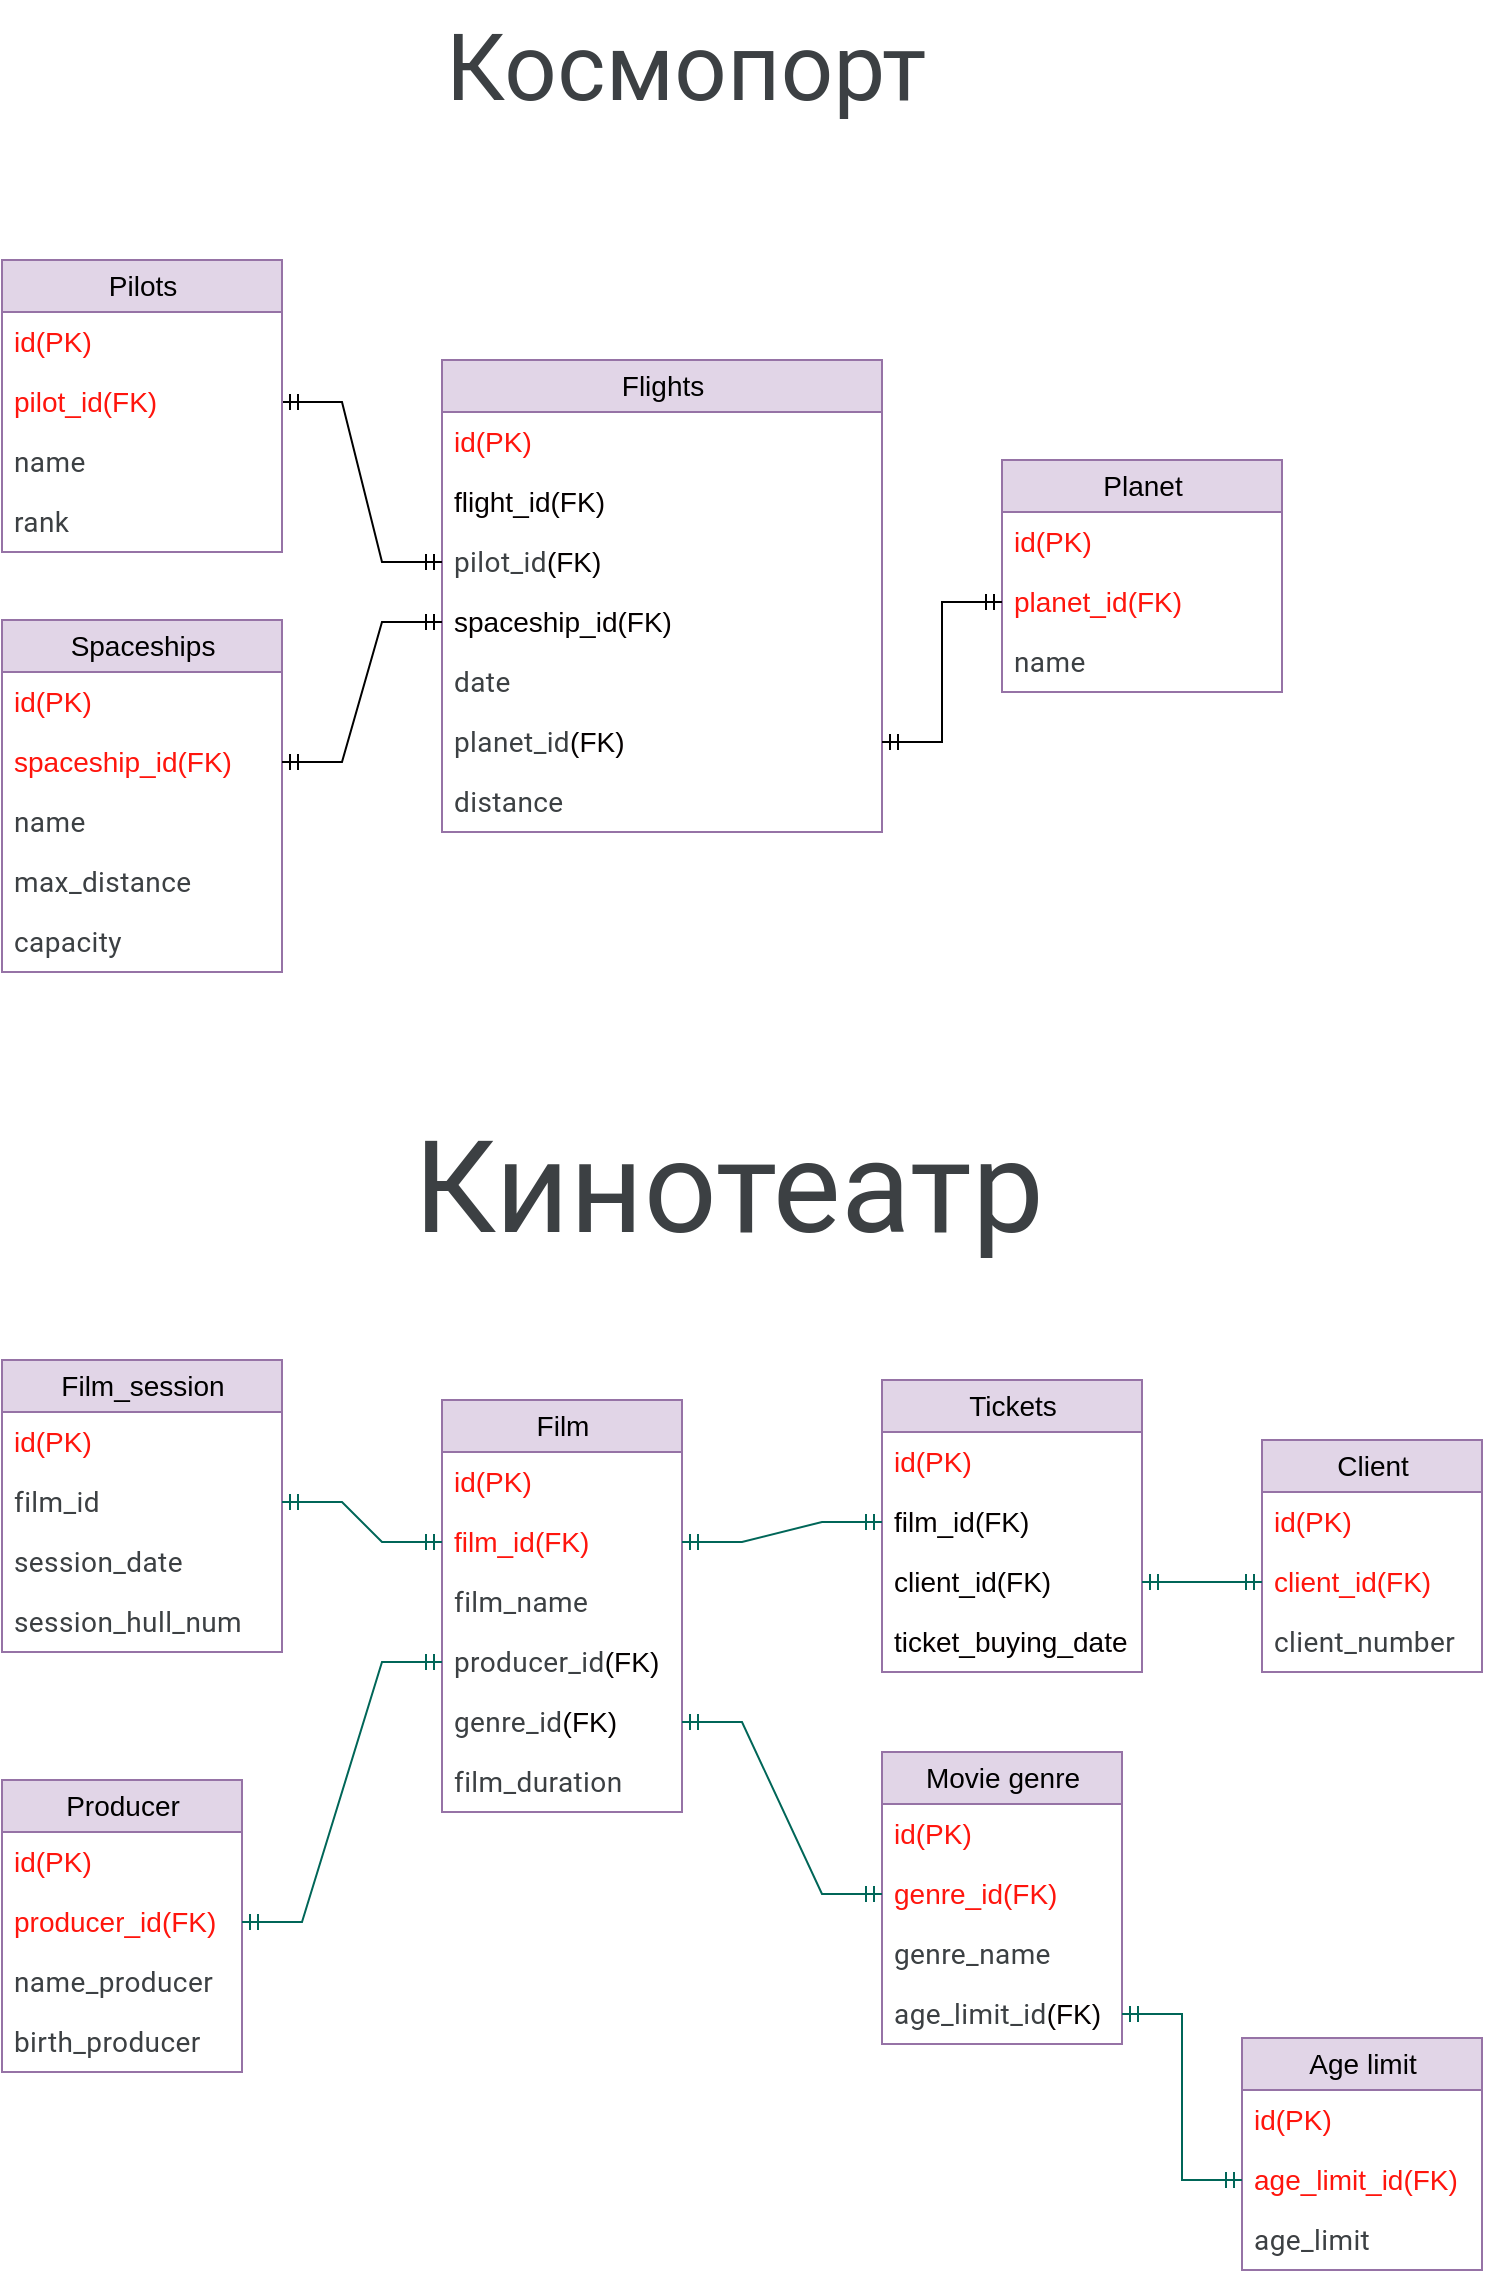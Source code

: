 <mxfile version="20.3.6" type="device"><diagram id="jYsIBGUyDa1I9BRDu6Vo" name="Страница 1"><mxGraphModel dx="1980" dy="1134" grid="1" gridSize="10" guides="1" tooltips="1" connect="1" arrows="1" fold="1" page="1" pageScale="1" pageWidth="827" pageHeight="1169" math="0" shadow="0"><root><mxCell id="0"/><mxCell id="1" parent="0"/><mxCell id="sZT1yZBeWzkrq-_kRl8g-41" value="Spaceships" style="swimlane;fontStyle=0;childLayout=stackLayout;horizontal=1;startSize=26;horizontalStack=0;resizeParent=1;resizeParentMax=0;resizeLast=0;collapsible=1;marginBottom=0;align=center;fontSize=14;labelBackgroundColor=none;html=1;fillColor=#e1d5e7;strokeColor=#9673a6;" parent="1" vertex="1"><mxGeometry x="60" y="320" width="140" height="176" as="geometry"/></mxCell><mxCell id="ImHGi7rLo9mYCUhmDF9h-1" value="&lt;font style=&quot;font-size: 14px;&quot; color=&quot;#ff150d&quot;&gt;id(PK)&lt;/font&gt;" style="text;strokeColor=none;fillColor=none;spacingLeft=4;spacingRight=4;overflow=hidden;rotatable=0;points=[[0,0.5],[1,0.5]];portConstraint=eastwest;fontSize=12;labelBackgroundColor=none;fontColor=#050000;html=1;" parent="sZT1yZBeWzkrq-_kRl8g-41" vertex="1"><mxGeometry y="26" width="140" height="30" as="geometry"/></mxCell><mxCell id="sZT1yZBeWzkrq-_kRl8g-42" value="&lt;font style=&quot;font-size: 14px;&quot; color=&quot;#ff150d&quot;&gt;spaceship_id(FK)&lt;/font&gt;" style="text;strokeColor=none;fillColor=none;spacingLeft=4;spacingRight=4;overflow=hidden;rotatable=0;points=[[0,0.5],[1,0.5]];portConstraint=eastwest;fontSize=12;labelBackgroundColor=none;fontColor=#050000;html=1;" parent="sZT1yZBeWzkrq-_kRl8g-41" vertex="1"><mxGeometry y="56" width="140" height="30" as="geometry"/></mxCell><mxCell id="sZT1yZBeWzkrq-_kRl8g-43" value="&lt;span style=&quot;color: rgb(60, 64, 67); font-family: Roboto, Arial, sans-serif; font-size: 14px; letter-spacing: 0.2px;&quot;&gt;name&lt;/span&gt;" style="text;strokeColor=none;fillColor=none;spacingLeft=4;spacingRight=4;overflow=hidden;rotatable=0;points=[[0,0.5],[1,0.5]];portConstraint=eastwest;fontSize=12;labelBackgroundColor=none;fontColor=#050000;html=1;" parent="sZT1yZBeWzkrq-_kRl8g-41" vertex="1"><mxGeometry y="86" width="140" height="30" as="geometry"/></mxCell><mxCell id="sZT1yZBeWzkrq-_kRl8g-44" value="&lt;span style=&quot;color: rgb(60, 64, 67); font-family: Roboto, Arial, sans-serif; font-size: 14px; letter-spacing: 0.2px;&quot;&gt;max_distance&lt;/span&gt;" style="text;strokeColor=none;fillColor=none;spacingLeft=4;spacingRight=4;overflow=hidden;rotatable=0;points=[[0,0.5],[1,0.5]];portConstraint=eastwest;fontSize=12;labelBackgroundColor=none;fontColor=#050000;html=1;" parent="sZT1yZBeWzkrq-_kRl8g-41" vertex="1"><mxGeometry y="116" width="140" height="30" as="geometry"/></mxCell><mxCell id="sZT1yZBeWzkrq-_kRl8g-51" value="&lt;span style=&quot;color: rgb(60, 64, 67); font-family: Roboto, Arial, sans-serif; font-size: 14px; letter-spacing: 0.2px;&quot;&gt;capacity&lt;/span&gt;" style="text;strokeColor=none;fillColor=none;spacingLeft=4;spacingRight=4;overflow=hidden;rotatable=0;points=[[0,0.5],[1,0.5]];portConstraint=eastwest;fontSize=12;labelBackgroundColor=none;fontColor=#050000;html=1;" parent="sZT1yZBeWzkrq-_kRl8g-41" vertex="1"><mxGeometry y="146" width="140" height="30" as="geometry"/></mxCell><mxCell id="sZT1yZBeWzkrq-_kRl8g-52" value="Flights" style="swimlane;fontStyle=0;childLayout=stackLayout;horizontal=1;startSize=26;horizontalStack=0;resizeParent=1;resizeParentMax=0;resizeLast=0;collapsible=1;marginBottom=0;align=center;fontSize=14;labelBackgroundColor=none;html=1;fillColor=#e1d5e7;strokeColor=#9673a6;" parent="1" vertex="1"><mxGeometry x="280" y="190" width="220" height="236" as="geometry"/></mxCell><mxCell id="ImHGi7rLo9mYCUhmDF9h-3" value="&lt;font style=&quot;font-size: 14px;&quot; color=&quot;#ff150d&quot;&gt;id(PK)&lt;/font&gt;" style="text;strokeColor=none;fillColor=none;spacingLeft=4;spacingRight=4;overflow=hidden;rotatable=0;points=[[0,0.5],[1,0.5]];portConstraint=eastwest;fontSize=12;labelBackgroundColor=none;fontColor=#050000;html=1;" parent="sZT1yZBeWzkrq-_kRl8g-52" vertex="1"><mxGeometry y="26" width="220" height="30" as="geometry"/></mxCell><mxCell id="sZT1yZBeWzkrq-_kRl8g-53" value="&lt;span style=&quot;font-size: 14px; background-color: rgb(255, 255, 255);&quot;&gt;flight_id&lt;/span&gt;&lt;span style=&quot;font-size: 14px; background-color: rgb(255, 255, 255);&quot;&gt;(FK)&lt;/span&gt;" style="text;strokeColor=none;fillColor=none;spacingLeft=4;spacingRight=4;overflow=hidden;rotatable=0;points=[[0,0.5],[1,0.5]];portConstraint=eastwest;fontSize=12;labelBackgroundColor=none;fontColor=#050000;html=1;" parent="sZT1yZBeWzkrq-_kRl8g-52" vertex="1"><mxGeometry y="56" width="220" height="30" as="geometry"/></mxCell><mxCell id="sZT1yZBeWzkrq-_kRl8g-54" value="&lt;font face=&quot;Roboto, Arial, sans-serif&quot; color=&quot;#3c4043&quot;&gt;&lt;span style=&quot;font-size: 14px; letter-spacing: 0.2px;&quot;&gt;pilot_id&lt;/span&gt;&lt;/font&gt;&lt;span style=&quot;font-size: 14px; background-color: rgb(255, 255, 255);&quot;&gt;(FK)&lt;/span&gt;" style="text;strokeColor=none;fillColor=none;spacingLeft=4;spacingRight=4;overflow=hidden;rotatable=0;points=[[0,0.5],[1,0.5]];portConstraint=eastwest;fontSize=12;labelBackgroundColor=none;fontColor=#050000;html=1;" parent="sZT1yZBeWzkrq-_kRl8g-52" vertex="1"><mxGeometry y="86" width="220" height="30" as="geometry"/></mxCell><mxCell id="sZT1yZBeWzkrq-_kRl8g-57" value="&lt;font style=&quot;font-size: 14px;&quot;&gt;spaceship_id&lt;/font&gt;&lt;span style=&quot;font-size: 14px; background-color: rgb(255, 255, 255);&quot;&gt;(FK)&lt;/span&gt;" style="text;strokeColor=none;fillColor=none;spacingLeft=4;spacingRight=4;overflow=hidden;rotatable=0;points=[[0,0.5],[1,0.5]];portConstraint=eastwest;fontSize=12;labelBackgroundColor=none;fontColor=#050000;html=1;" parent="sZT1yZBeWzkrq-_kRl8g-52" vertex="1"><mxGeometry y="116" width="220" height="30" as="geometry"/></mxCell><mxCell id="sZT1yZBeWzkrq-_kRl8g-56" value="&lt;span style=&quot;color: rgb(60, 64, 67); font-family: Roboto, Arial, sans-serif; font-size: 14px; letter-spacing: 0.2px;&quot;&gt;date&lt;/span&gt;" style="text;strokeColor=none;fillColor=none;spacingLeft=4;spacingRight=4;overflow=hidden;rotatable=0;points=[[0,0.5],[1,0.5]];portConstraint=eastwest;fontSize=12;labelBackgroundColor=none;fontColor=#050000;html=1;" parent="sZT1yZBeWzkrq-_kRl8g-52" vertex="1"><mxGeometry y="146" width="220" height="30" as="geometry"/></mxCell><mxCell id="sZT1yZBeWzkrq-_kRl8g-61" value="&lt;span style=&quot;color: rgb(60, 64, 67); font-family: Roboto, Arial, sans-serif; font-size: 14px; letter-spacing: 0.2px;&quot;&gt;planet_id&lt;/span&gt;&lt;span style=&quot;font-size: 14px; background-color: rgb(255, 255, 255);&quot;&gt;(FK)&lt;/span&gt;" style="text;strokeColor=none;fillColor=none;spacingLeft=4;spacingRight=4;overflow=hidden;rotatable=0;points=[[0,0.5],[1,0.5]];portConstraint=eastwest;fontSize=12;labelBackgroundColor=none;fontColor=#050000;html=1;" parent="sZT1yZBeWzkrq-_kRl8g-52" vertex="1"><mxGeometry y="176" width="220" height="30" as="geometry"/></mxCell><mxCell id="sZT1yZBeWzkrq-_kRl8g-55" value="&lt;span style=&quot;color: rgb(60, 64, 67); font-family: Roboto, Arial, sans-serif; font-size: 14px; letter-spacing: 0.2px;&quot;&gt;distance&lt;/span&gt;" style="text;strokeColor=none;fillColor=none;spacingLeft=4;spacingRight=4;overflow=hidden;rotatable=0;points=[[0,0.5],[1,0.5]];portConstraint=eastwest;fontSize=12;labelBackgroundColor=none;fontColor=#050000;html=1;" parent="sZT1yZBeWzkrq-_kRl8g-52" vertex="1"><mxGeometry y="206" width="220" height="30" as="geometry"/></mxCell><mxCell id="sZT1yZBeWzkrq-_kRl8g-59" value="" style="edgeStyle=entityRelationEdgeStyle;fontSize=12;html=1;endArrow=ERmandOne;startArrow=ERmandOne;rounded=0;fontColor=#FF150D;exitX=0;exitY=0.5;exitDx=0;exitDy=0;" parent="1" source="sZT1yZBeWzkrq-_kRl8g-57" target="sZT1yZBeWzkrq-_kRl8g-42" edge="1"><mxGeometry width="100" height="100" relative="1" as="geometry"><mxPoint x="450" y="650" as="sourcePoint"/><mxPoint x="640" y="370" as="targetPoint"/></mxGeometry></mxCell><mxCell id="sZT1yZBeWzkrq-_kRl8g-60" value="" style="edgeStyle=entityRelationEdgeStyle;fontSize=12;html=1;endArrow=ERmandOne;startArrow=ERmandOne;rounded=0;fontColor=#FF150D;exitX=1;exitY=0.5;exitDx=0;exitDy=0;entryX=0;entryY=0.5;entryDx=0;entryDy=0;" parent="1" source="sZT1yZBeWzkrq-_kRl8g-46" target="sZT1yZBeWzkrq-_kRl8g-54" edge="1"><mxGeometry width="100" height="100" relative="1" as="geometry"><mxPoint x="440" y="550" as="sourcePoint"/><mxPoint x="540" y="450" as="targetPoint"/></mxGeometry></mxCell><mxCell id="sZT1yZBeWzkrq-_kRl8g-62" value="&lt;font size=&quot;1&quot; face=&quot;Roboto, Arial, sans-serif&quot; color=&quot;#3c4043&quot;&gt;&lt;span style=&quot;letter-spacing: 0.2px; font-size: 64px;&quot;&gt;Кинотеатр&lt;/span&gt;&lt;/font&gt;" style="text;whiteSpace=wrap;html=1;fontSize=14;fontColor=#FF150D;" parent="1" vertex="1"><mxGeometry x="264" y="560" width="320" height="80" as="geometry"/></mxCell><mxCell id="sZT1yZBeWzkrq-_kRl8g-63" value="&lt;span style=&quot;color: rgb(60, 64, 67); font-family: Roboto, Arial, sans-serif; letter-spacing: 0.2px;&quot;&gt;&lt;font style=&quot;font-size: 46px;&quot;&gt;Космопорт&lt;/font&gt;&lt;/span&gt;" style="text;whiteSpace=wrap;html=1;fontSize=14;fontColor=#FF150D;" parent="1" vertex="1"><mxGeometry x="280" y="10" width="240" height="70" as="geometry"/></mxCell><mxCell id="sZT1yZBeWzkrq-_kRl8g-66" value="Client" style="swimlane;fontStyle=0;childLayout=stackLayout;horizontal=1;startSize=26;horizontalStack=0;resizeParent=1;resizeParentMax=0;resizeLast=0;collapsible=1;marginBottom=0;align=center;fontSize=14;labelBackgroundColor=none;html=1;fillColor=#e1d5e7;strokeColor=#9673a6;" parent="1" vertex="1"><mxGeometry x="690" y="730" width="110" height="116" as="geometry"/></mxCell><mxCell id="ImHGi7rLo9mYCUhmDF9h-4" value="&lt;span style=&quot;color: rgb(255, 21, 13); font-size: 14px; background-color: rgb(255, 255, 255);&quot;&gt;id(PK)&lt;/span&gt;" style="text;strokeColor=none;fillColor=none;spacingLeft=4;spacingRight=4;overflow=hidden;rotatable=0;points=[[0,0.5],[1,0.5]];portConstraint=eastwest;fontSize=12;labelBackgroundColor=none;fontColor=#050000;html=1;" parent="sZT1yZBeWzkrq-_kRl8g-66" vertex="1"><mxGeometry y="26" width="110" height="30" as="geometry"/></mxCell><mxCell id="sZT1yZBeWzkrq-_kRl8g-67" value="&lt;span style=&quot;color: rgb(255, 21, 13); font-size: 14px; background-color: rgb(255, 255, 255);&quot;&gt;client_id(FK)&lt;/span&gt;" style="text;strokeColor=none;fillColor=none;spacingLeft=4;spacingRight=4;overflow=hidden;rotatable=0;points=[[0,0.5],[1,0.5]];portConstraint=eastwest;fontSize=12;labelBackgroundColor=none;fontColor=#050000;html=1;" parent="sZT1yZBeWzkrq-_kRl8g-66" vertex="1"><mxGeometry y="56" width="110" height="30" as="geometry"/></mxCell><mxCell id="sZT1yZBeWzkrq-_kRl8g-68" value="&lt;font face=&quot;Roboto, Arial, sans-serif&quot; color=&quot;#3c4043&quot;&gt;&lt;span style=&quot;font-size: 14px; letter-spacing: 0.2px;&quot;&gt;client_number&lt;/span&gt;&lt;/font&gt;" style="text;strokeColor=none;fillColor=none;spacingLeft=4;spacingRight=4;overflow=hidden;rotatable=0;points=[[0,0.5],[1,0.5]];portConstraint=eastwest;fontSize=12;labelBackgroundColor=none;fontColor=#050000;html=1;" parent="sZT1yZBeWzkrq-_kRl8g-66" vertex="1"><mxGeometry y="86" width="110" height="30" as="geometry"/></mxCell><mxCell id="sZT1yZBeWzkrq-_kRl8g-70" value="Film" style="swimlane;fontStyle=0;childLayout=stackLayout;horizontal=1;startSize=26;horizontalStack=0;resizeParent=1;resizeParentMax=0;resizeLast=0;collapsible=1;marginBottom=0;align=center;fontSize=14;labelBackgroundColor=none;html=1;fillColor=#e1d5e7;strokeColor=#9673a6;" parent="1" vertex="1"><mxGeometry x="280" y="710" width="120" height="206" as="geometry"/></mxCell><mxCell id="ImHGi7rLo9mYCUhmDF9h-27" value="&lt;span style=&quot;color: rgb(255, 21, 13); font-size: 14px; background-color: rgb(255, 255, 255);&quot;&gt;id(PK)&lt;/span&gt;" style="text;strokeColor=none;fillColor=none;spacingLeft=4;spacingRight=4;overflow=hidden;rotatable=0;points=[[0,0.5],[1,0.5]];portConstraint=eastwest;fontSize=12;labelBackgroundColor=none;fontColor=#050000;html=1;" parent="sZT1yZBeWzkrq-_kRl8g-70" vertex="1"><mxGeometry y="26" width="120" height="30" as="geometry"/></mxCell><mxCell id="sZT1yZBeWzkrq-_kRl8g-71" value="&lt;span style=&quot;color: rgb(255, 21, 13); font-size: 14px; background-color: rgb(255, 255, 255);&quot;&gt;film_id&lt;/span&gt;&lt;span style=&quot;color: rgb(255, 21, 13); font-size: 14px; background-color: rgb(255, 255, 255);&quot;&gt;(FK)&lt;/span&gt;" style="text;strokeColor=none;fillColor=none;spacingLeft=4;spacingRight=4;overflow=hidden;rotatable=0;points=[[0,0.5],[1,0.5]];portConstraint=eastwest;fontSize=12;labelBackgroundColor=none;fontColor=#050000;html=1;" parent="sZT1yZBeWzkrq-_kRl8g-70" vertex="1"><mxGeometry y="56" width="120" height="30" as="geometry"/></mxCell><mxCell id="sZT1yZBeWzkrq-_kRl8g-72" value="&lt;span style=&quot;color: rgb(60, 64, 67); font-family: Roboto, Arial, sans-serif; font-size: 14px; letter-spacing: 0.2px;&quot;&gt;film_name&lt;/span&gt;" style="text;strokeColor=none;fillColor=none;spacingLeft=4;spacingRight=4;overflow=hidden;rotatable=0;points=[[0,0.5],[1,0.5]];portConstraint=eastwest;fontSize=12;labelBackgroundColor=none;fontColor=#050000;html=1;" parent="sZT1yZBeWzkrq-_kRl8g-70" vertex="1"><mxGeometry y="86" width="120" height="30" as="geometry"/></mxCell><mxCell id="sZT1yZBeWzkrq-_kRl8g-73" value="&lt;span style=&quot;color: rgb(60, 64, 67); font-family: Roboto, Arial, sans-serif; font-size: 14px; letter-spacing: 0.2px;&quot;&gt;producer_id&lt;/span&gt;&lt;span style=&quot;font-size: 14px; background-color: rgb(255, 255, 255);&quot;&gt;(FK)&lt;/span&gt;" style="text;strokeColor=none;fillColor=none;spacingLeft=4;spacingRight=4;overflow=hidden;rotatable=0;points=[[0,0.5],[1,0.5]];portConstraint=eastwest;fontSize=12;labelBackgroundColor=none;fontColor=#050000;html=1;" parent="sZT1yZBeWzkrq-_kRl8g-70" vertex="1"><mxGeometry y="116" width="120" height="30" as="geometry"/></mxCell><mxCell id="ImHGi7rLo9mYCUhmDF9h-17" value="&lt;span style=&quot;color: rgb(60, 64, 67); font-family: Roboto, Arial, sans-serif; font-size: 14px; letter-spacing: 0.2px;&quot;&gt;genre_id&lt;/span&gt;&lt;span style=&quot;font-size: 14px; background-color: rgb(255, 255, 255);&quot;&gt;(FK)&lt;/span&gt;" style="text;strokeColor=none;fillColor=none;spacingLeft=4;spacingRight=4;overflow=hidden;rotatable=0;points=[[0,0.5],[1,0.5]];portConstraint=eastwest;fontSize=12;labelBackgroundColor=none;fontColor=#050000;html=1;" parent="sZT1yZBeWzkrq-_kRl8g-70" vertex="1"><mxGeometry y="146" width="120" height="30" as="geometry"/></mxCell><mxCell id="ImHGi7rLo9mYCUhmDF9h-31" value="&lt;span style=&quot;color: rgb(60, 64, 67); font-family: Roboto, Arial, sans-serif; font-size: 14px; letter-spacing: 0.2px;&quot;&gt;film_duration&lt;/span&gt;" style="text;strokeColor=none;fillColor=none;spacingLeft=4;spacingRight=4;overflow=hidden;rotatable=0;points=[[0,0.5],[1,0.5]];portConstraint=eastwest;fontSize=12;labelBackgroundColor=none;fontColor=#050000;html=1;" parent="sZT1yZBeWzkrq-_kRl8g-70" vertex="1"><mxGeometry y="176" width="120" height="30" as="geometry"/></mxCell><mxCell id="ImHGi7rLo9mYCUhmDF9h-6" value="Movie genre" style="swimlane;fontStyle=0;childLayout=stackLayout;horizontal=1;startSize=26;horizontalStack=0;resizeParent=1;resizeParentMax=0;resizeLast=0;collapsible=1;marginBottom=0;align=center;fontSize=14;labelBackgroundColor=none;html=1;fillColor=#e1d5e7;strokeColor=#9673a6;" parent="1" vertex="1"><mxGeometry x="500" y="886" width="120" height="146" as="geometry"/></mxCell><mxCell id="ImHGi7rLo9mYCUhmDF9h-29" value="&lt;span style=&quot;color: rgb(255, 21, 13); font-size: 14px; background-color: rgb(255, 255, 255);&quot;&gt;id(PK)&lt;/span&gt;" style="text;strokeColor=none;fillColor=none;spacingLeft=4;spacingRight=4;overflow=hidden;rotatable=0;points=[[0,0.5],[1,0.5]];portConstraint=eastwest;fontSize=12;labelBackgroundColor=none;fontColor=#050000;html=1;" parent="ImHGi7rLo9mYCUhmDF9h-6" vertex="1"><mxGeometry y="26" width="120" height="30" as="geometry"/></mxCell><mxCell id="ImHGi7rLo9mYCUhmDF9h-8" value="&lt;span style=&quot;color: rgb(255, 21, 13); font-size: 14px; background-color: rgb(255, 255, 255);&quot;&gt;genre_id&lt;/span&gt;&lt;span style=&quot;color: rgb(255, 21, 13); font-size: 14px; background-color: rgb(255, 255, 255);&quot;&gt;(FK)&lt;/span&gt;" style="text;strokeColor=none;fillColor=none;spacingLeft=4;spacingRight=4;overflow=hidden;rotatable=0;points=[[0,0.5],[1,0.5]];portConstraint=eastwest;fontSize=12;labelBackgroundColor=none;fontColor=#050000;html=1;" parent="ImHGi7rLo9mYCUhmDF9h-6" vertex="1"><mxGeometry y="56" width="120" height="30" as="geometry"/></mxCell><mxCell id="ImHGi7rLo9mYCUhmDF9h-9" value="&lt;span style=&quot;color: rgb(60, 64, 67); font-family: Roboto, Arial, sans-serif; font-size: 14px; letter-spacing: 0.2px;&quot;&gt;genre_name&lt;/span&gt;" style="text;strokeColor=none;fillColor=none;spacingLeft=4;spacingRight=4;overflow=hidden;rotatable=0;points=[[0,0.5],[1,0.5]];portConstraint=eastwest;fontSize=12;labelBackgroundColor=none;fontColor=#050000;html=1;" parent="ImHGi7rLo9mYCUhmDF9h-6" vertex="1"><mxGeometry y="86" width="120" height="30" as="geometry"/></mxCell><mxCell id="ImHGi7rLo9mYCUhmDF9h-18" value="&lt;font face=&quot;Roboto, Arial, sans-serif&quot; color=&quot;#3c4043&quot;&gt;&lt;span style=&quot;font-size: 14px; letter-spacing: 0.2px;&quot;&gt;age_limit_id&lt;/span&gt;&lt;/font&gt;&lt;span style=&quot;font-size: 14px; background-color: rgb(255, 255, 255);&quot;&gt;(FK)&lt;/span&gt;" style="text;strokeColor=none;fillColor=none;spacingLeft=4;spacingRight=4;overflow=hidden;rotatable=0;points=[[0,0.5],[1,0.5]];portConstraint=eastwest;fontSize=12;labelBackgroundColor=none;fontColor=#050000;html=1;" parent="ImHGi7rLo9mYCUhmDF9h-6" vertex="1"><mxGeometry y="116" width="120" height="30" as="geometry"/></mxCell><mxCell id="ImHGi7rLo9mYCUhmDF9h-11" value="Producer" style="swimlane;fontStyle=0;childLayout=stackLayout;horizontal=1;startSize=26;horizontalStack=0;resizeParent=1;resizeParentMax=0;resizeLast=0;collapsible=1;marginBottom=0;align=center;fontSize=14;labelBackgroundColor=none;html=1;fillColor=#e1d5e7;strokeColor=#9673a6;" parent="1" vertex="1"><mxGeometry x="60" y="900" width="120" height="146" as="geometry"/></mxCell><mxCell id="ImHGi7rLo9mYCUhmDF9h-28" value="&lt;span style=&quot;color: rgb(255, 21, 13); font-size: 14px; background-color: rgb(255, 255, 255);&quot;&gt;id(PK)&lt;/span&gt;" style="text;strokeColor=none;fillColor=none;spacingLeft=4;spacingRight=4;overflow=hidden;rotatable=0;points=[[0,0.5],[1,0.5]];portConstraint=eastwest;fontSize=12;labelBackgroundColor=none;fontColor=#050000;html=1;" parent="ImHGi7rLo9mYCUhmDF9h-11" vertex="1"><mxGeometry y="26" width="120" height="30" as="geometry"/></mxCell><mxCell id="ImHGi7rLo9mYCUhmDF9h-13" value="&lt;font color=&quot;#ff150d&quot;&gt;&lt;span style=&quot;font-size: 14px; text-align: center;&quot;&gt;producer&lt;/span&gt;&lt;span style=&quot;font-size: 14px; background-color: rgb(255, 255, 255);&quot;&gt;_id(FK)&lt;/span&gt;&lt;/font&gt;" style="text;strokeColor=none;fillColor=none;spacingLeft=4;spacingRight=4;overflow=hidden;rotatable=0;points=[[0,0.5],[1,0.5]];portConstraint=eastwest;fontSize=12;labelBackgroundColor=none;fontColor=#050000;html=1;" parent="ImHGi7rLo9mYCUhmDF9h-11" vertex="1"><mxGeometry y="56" width="120" height="30" as="geometry"/></mxCell><mxCell id="ImHGi7rLo9mYCUhmDF9h-16" value="&lt;span style=&quot;color: rgb(60, 64, 67); font-family: Roboto, Arial, sans-serif; font-size: 14px; letter-spacing: 0.2px;&quot;&gt;name_producer&lt;/span&gt;" style="text;strokeColor=none;fillColor=none;spacingLeft=4;spacingRight=4;overflow=hidden;rotatable=0;points=[[0,0.5],[1,0.5]];portConstraint=eastwest;fontSize=12;labelBackgroundColor=none;fontColor=#050000;html=1;" parent="ImHGi7rLo9mYCUhmDF9h-11" vertex="1"><mxGeometry y="86" width="120" height="30" as="geometry"/></mxCell><mxCell id="ImHGi7rLo9mYCUhmDF9h-15" value="&lt;span style=&quot;color: rgb(60, 64, 67); font-family: Roboto, Arial, sans-serif; font-size: 14px; letter-spacing: 0.2px;&quot;&gt;birth_producer&lt;/span&gt;" style="text;strokeColor=none;fillColor=none;spacingLeft=4;spacingRight=4;overflow=hidden;rotatable=0;points=[[0,0.5],[1,0.5]];portConstraint=eastwest;fontSize=12;labelBackgroundColor=none;fontColor=#050000;html=1;" parent="ImHGi7rLo9mYCUhmDF9h-11" vertex="1"><mxGeometry y="116" width="120" height="30" as="geometry"/></mxCell><mxCell id="ImHGi7rLo9mYCUhmDF9h-19" value="Age limit" style="swimlane;fontStyle=0;childLayout=stackLayout;horizontal=1;startSize=26;horizontalStack=0;resizeParent=1;resizeParentMax=0;resizeLast=0;collapsible=1;marginBottom=0;align=center;fontSize=14;labelBackgroundColor=none;html=1;fillColor=#e1d5e7;strokeColor=#9673a6;" parent="1" vertex="1"><mxGeometry x="680" y="1029" width="120" height="116" as="geometry"/></mxCell><mxCell id="ImHGi7rLo9mYCUhmDF9h-30" value="&lt;span style=&quot;color: rgb(255, 21, 13); font-size: 14px; background-color: rgb(255, 255, 255);&quot;&gt;id(PK)&lt;/span&gt;" style="text;strokeColor=none;fillColor=none;spacingLeft=4;spacingRight=4;overflow=hidden;rotatable=0;points=[[0,0.5],[1,0.5]];portConstraint=eastwest;fontSize=12;labelBackgroundColor=none;fontColor=#050000;html=1;" parent="ImHGi7rLo9mYCUhmDF9h-19" vertex="1"><mxGeometry y="26" width="120" height="30" as="geometry"/></mxCell><mxCell id="ImHGi7rLo9mYCUhmDF9h-21" value="&lt;span style=&quot;color: rgb(255, 21, 13); font-size: 14px; background-color: rgb(255, 255, 255);&quot;&gt;age_limit_id&lt;/span&gt;&lt;span style=&quot;color: rgb(255, 21, 13); font-size: 14px; background-color: rgb(255, 255, 255);&quot;&gt;(FK)&lt;/span&gt;" style="text;strokeColor=none;fillColor=none;spacingLeft=4;spacingRight=4;overflow=hidden;rotatable=0;points=[[0,0.5],[1,0.5]];portConstraint=eastwest;fontSize=12;labelBackgroundColor=none;fontColor=#050000;html=1;" parent="ImHGi7rLo9mYCUhmDF9h-19" vertex="1"><mxGeometry y="56" width="120" height="30" as="geometry"/></mxCell><mxCell id="ImHGi7rLo9mYCUhmDF9h-22" value="&lt;span style=&quot;color: rgb(60, 64, 67); font-family: Roboto, Arial, sans-serif; font-size: 14px; letter-spacing: 0.2px;&quot;&gt;age_limit&lt;/span&gt;" style="text;strokeColor=none;fillColor=none;spacingLeft=4;spacingRight=4;overflow=hidden;rotatable=0;points=[[0,0.5],[1,0.5]];portConstraint=eastwest;fontSize=12;labelBackgroundColor=none;fontColor=#050000;html=1;" parent="ImHGi7rLo9mYCUhmDF9h-19" vertex="1"><mxGeometry y="86" width="120" height="30" as="geometry"/></mxCell><mxCell id="ImHGi7rLo9mYCUhmDF9h-24" value="" style="edgeStyle=entityRelationEdgeStyle;fontSize=12;html=1;endArrow=ERmandOne;startArrow=ERmandOne;rounded=0;strokeColor=#006658;fontColor=#FF150D;fillColor=#21C0A5;entryX=0;entryY=0.5;entryDx=0;entryDy=0;exitX=1;exitY=0.5;exitDx=0;exitDy=0;" parent="1" source="ImHGi7rLo9mYCUhmDF9h-13" target="sZT1yZBeWzkrq-_kRl8g-73" edge="1"><mxGeometry width="100" height="100" relative="1" as="geometry"><mxPoint x="180" y="940" as="sourcePoint"/><mxPoint x="280" y="840" as="targetPoint"/></mxGeometry></mxCell><mxCell id="ImHGi7rLo9mYCUhmDF9h-25" value="" style="edgeStyle=entityRelationEdgeStyle;fontSize=12;html=1;endArrow=ERmandOne;startArrow=ERmandOne;rounded=0;strokeColor=#006658;fontColor=#FF150D;fillColor=#21C0A5;entryX=1;entryY=0.5;entryDx=0;entryDy=0;exitX=0;exitY=0.5;exitDx=0;exitDy=0;" parent="1" source="ImHGi7rLo9mYCUhmDF9h-8" target="ImHGi7rLo9mYCUhmDF9h-17" edge="1"><mxGeometry width="100" height="100" relative="1" as="geometry"><mxPoint x="380" y="1016.5" as="sourcePoint"/><mxPoint x="440" y="895.5" as="targetPoint"/></mxGeometry></mxCell><mxCell id="ImHGi7rLo9mYCUhmDF9h-26" value="" style="edgeStyle=entityRelationEdgeStyle;fontSize=12;html=1;endArrow=ERmandOne;startArrow=ERmandOne;rounded=0;strokeColor=#006658;fontColor=#FF150D;fillColor=#21C0A5;entryX=1;entryY=0.5;entryDx=0;entryDy=0;exitX=0;exitY=0.5;exitDx=0;exitDy=0;" parent="1" source="ImHGi7rLo9mYCUhmDF9h-21" target="ImHGi7rLo9mYCUhmDF9h-18" edge="1"><mxGeometry width="100" height="100" relative="1" as="geometry"><mxPoint x="610" y="1176.0" as="sourcePoint"/><mxPoint x="490" y="1090" as="targetPoint"/></mxGeometry></mxCell><mxCell id="4F18RCMKqfP0bfmTbzkK-1" value="Tickets" style="swimlane;fontStyle=0;childLayout=stackLayout;horizontal=1;startSize=26;horizontalStack=0;resizeParent=1;resizeParentMax=0;resizeLast=0;collapsible=1;marginBottom=0;align=center;fontSize=14;labelBackgroundColor=none;html=1;fillColor=#e1d5e7;strokeColor=#9673a6;" vertex="1" parent="1"><mxGeometry x="500" y="700" width="130" height="146" as="geometry"/></mxCell><mxCell id="4F18RCMKqfP0bfmTbzkK-2" value="&lt;span style=&quot;color: rgb(255, 21, 13); font-size: 14px; background-color: rgb(255, 255, 255);&quot;&gt;id(PK)&lt;/span&gt;" style="text;strokeColor=none;fillColor=none;spacingLeft=4;spacingRight=4;overflow=hidden;rotatable=0;points=[[0,0.5],[1,0.5]];portConstraint=eastwest;fontSize=12;labelBackgroundColor=none;fontColor=#050000;html=1;" vertex="1" parent="4F18RCMKqfP0bfmTbzkK-1"><mxGeometry y="26" width="130" height="30" as="geometry"/></mxCell><mxCell id="4F18RCMKqfP0bfmTbzkK-11" value="&lt;span style=&quot;font-size: 14px; background-color: rgb(255, 255, 255);&quot;&gt;film_id(FK)&lt;/span&gt;" style="text;strokeColor=none;fillColor=none;spacingLeft=4;spacingRight=4;overflow=hidden;rotatable=0;points=[[0,0.5],[1,0.5]];portConstraint=eastwest;fontSize=12;labelBackgroundColor=none;fontColor=#050000;html=1;" vertex="1" parent="4F18RCMKqfP0bfmTbzkK-1"><mxGeometry y="56" width="130" height="30" as="geometry"/></mxCell><mxCell id="4F18RCMKqfP0bfmTbzkK-15" value="&lt;span style=&quot;font-size: 14px; background-color: rgb(255, 255, 255);&quot;&gt;client_id&lt;/span&gt;&lt;span style=&quot;font-size: 14px; background-color: rgb(255, 255, 255);&quot;&gt;(FK)&lt;/span&gt;" style="text;strokeColor=none;fillColor=none;spacingLeft=4;spacingRight=4;overflow=hidden;rotatable=0;points=[[0,0.5],[1,0.5]];portConstraint=eastwest;fontSize=12;labelBackgroundColor=none;fontColor=#050000;html=1;" vertex="1" parent="4F18RCMKqfP0bfmTbzkK-1"><mxGeometry y="86" width="130" height="30" as="geometry"/></mxCell><mxCell id="4F18RCMKqfP0bfmTbzkK-14" value="&lt;span style=&quot;font-size: 14px; background-color: rgb(255, 255, 255);&quot;&gt;ticket_buying_date&lt;/span&gt;" style="text;strokeColor=none;fillColor=none;spacingLeft=4;spacingRight=4;overflow=hidden;rotatable=0;points=[[0,0.5],[1,0.5]];portConstraint=eastwest;fontSize=12;labelBackgroundColor=none;fontColor=#050000;html=1;" vertex="1" parent="4F18RCMKqfP0bfmTbzkK-1"><mxGeometry y="116" width="130" height="30" as="geometry"/></mxCell><mxCell id="sZT1yZBeWzkrq-_kRl8g-45" value="Pilots" style="swimlane;fontStyle=0;childLayout=stackLayout;horizontal=1;startSize=26;horizontalStack=0;resizeParent=1;resizeParentMax=0;resizeLast=0;collapsible=1;marginBottom=0;align=center;fontSize=14;labelBackgroundColor=none;html=1;fillColor=#e1d5e7;strokeColor=#9673a6;" parent="1" vertex="1"><mxGeometry x="60" y="140" width="140" height="146" as="geometry"/></mxCell><mxCell id="ImHGi7rLo9mYCUhmDF9h-2" value="&lt;font style=&quot;font-size: 14px;&quot; color=&quot;#ff150d&quot;&gt;id(PK)&lt;/font&gt;" style="text;strokeColor=none;fillColor=none;spacingLeft=4;spacingRight=4;overflow=hidden;rotatable=0;points=[[0,0.5],[1,0.5]];portConstraint=eastwest;fontSize=12;labelBackgroundColor=none;fontColor=#050000;html=1;" parent="sZT1yZBeWzkrq-_kRl8g-45" vertex="1"><mxGeometry y="26" width="140" height="30" as="geometry"/></mxCell><mxCell id="sZT1yZBeWzkrq-_kRl8g-46" value="&lt;span style=&quot;color: rgb(255, 21, 13); font-size: 14px; background-color: rgb(255, 255, 255);&quot;&gt;pilot_id&lt;/span&gt;&lt;span style=&quot;color: rgb(255, 21, 13); font-size: 14px;&quot;&gt;(FK)&lt;/span&gt;" style="text;strokeColor=none;fillColor=none;spacingLeft=4;spacingRight=4;overflow=hidden;rotatable=0;points=[[0,0.5],[1,0.5]];portConstraint=eastwest;fontSize=12;labelBackgroundColor=none;fontColor=#050000;html=1;" parent="sZT1yZBeWzkrq-_kRl8g-45" vertex="1"><mxGeometry y="56" width="140" height="30" as="geometry"/></mxCell><mxCell id="sZT1yZBeWzkrq-_kRl8g-47" value="&lt;span style=&quot;color: rgb(60, 64, 67); font-family: Roboto, Arial, sans-serif; font-size: 14px; letter-spacing: 0.2px;&quot;&gt;name&lt;/span&gt;" style="text;strokeColor=none;fillColor=none;spacingLeft=4;spacingRight=4;overflow=hidden;rotatable=0;points=[[0,0.5],[1,0.5]];portConstraint=eastwest;fontSize=12;labelBackgroundColor=none;fontColor=#050000;html=1;" parent="sZT1yZBeWzkrq-_kRl8g-45" vertex="1"><mxGeometry y="86" width="140" height="30" as="geometry"/></mxCell><mxCell id="sZT1yZBeWzkrq-_kRl8g-48" value="&lt;span style=&quot;color: rgb(60, 64, 67); font-family: Roboto, Arial, sans-serif; font-size: 14px; letter-spacing: 0.2px;&quot;&gt;rank&lt;/span&gt;" style="text;strokeColor=none;fillColor=none;spacingLeft=4;spacingRight=4;overflow=hidden;rotatable=0;points=[[0,0.5],[1,0.5]];portConstraint=eastwest;fontSize=12;labelBackgroundColor=none;fontColor=#050000;html=1;" parent="sZT1yZBeWzkrq-_kRl8g-45" vertex="1"><mxGeometry y="116" width="140" height="30" as="geometry"/></mxCell><mxCell id="4F18RCMKqfP0bfmTbzkK-5" value="Planet" style="swimlane;fontStyle=0;childLayout=stackLayout;horizontal=1;startSize=26;horizontalStack=0;resizeParent=1;resizeParentMax=0;resizeLast=0;collapsible=1;marginBottom=0;align=center;fontSize=14;labelBackgroundColor=none;html=1;fillColor=#e1d5e7;strokeColor=#9673a6;" vertex="1" parent="1"><mxGeometry x="560" y="240" width="140" height="116" as="geometry"/></mxCell><mxCell id="4F18RCMKqfP0bfmTbzkK-6" value="&lt;font style=&quot;font-size: 14px;&quot; color=&quot;#ff150d&quot;&gt;id(PK)&lt;/font&gt;" style="text;strokeColor=none;fillColor=none;spacingLeft=4;spacingRight=4;overflow=hidden;rotatable=0;points=[[0,0.5],[1,0.5]];portConstraint=eastwest;fontSize=12;labelBackgroundColor=none;fontColor=#050000;html=1;" vertex="1" parent="4F18RCMKqfP0bfmTbzkK-5"><mxGeometry y="26" width="140" height="30" as="geometry"/></mxCell><mxCell id="4F18RCMKqfP0bfmTbzkK-7" value="&lt;span style=&quot;color: rgb(255, 21, 13); font-size: 14px; background-color: rgb(255, 255, 255);&quot;&gt;planet_id&lt;/span&gt;&lt;span style=&quot;color: rgb(255, 21, 13); font-size: 14px;&quot;&gt;(FK)&lt;/span&gt;" style="text;strokeColor=none;fillColor=none;spacingLeft=4;spacingRight=4;overflow=hidden;rotatable=0;points=[[0,0.5],[1,0.5]];portConstraint=eastwest;fontSize=12;labelBackgroundColor=none;fontColor=#050000;html=1;" vertex="1" parent="4F18RCMKqfP0bfmTbzkK-5"><mxGeometry y="56" width="140" height="30" as="geometry"/></mxCell><mxCell id="4F18RCMKqfP0bfmTbzkK-8" value="&lt;font face=&quot;Roboto, Arial, sans-serif&quot; color=&quot;#3c4043&quot;&gt;&lt;span style=&quot;font-size: 14px; letter-spacing: 0.2px;&quot;&gt;name&lt;/span&gt;&lt;/font&gt;" style="text;strokeColor=none;fillColor=none;spacingLeft=4;spacingRight=4;overflow=hidden;rotatable=0;points=[[0,0.5],[1,0.5]];portConstraint=eastwest;fontSize=12;labelBackgroundColor=none;fontColor=#050000;html=1;" vertex="1" parent="4F18RCMKqfP0bfmTbzkK-5"><mxGeometry y="86" width="140" height="30" as="geometry"/></mxCell><mxCell id="4F18RCMKqfP0bfmTbzkK-10" value="" style="edgeStyle=entityRelationEdgeStyle;fontSize=12;html=1;endArrow=ERmandOne;startArrow=ERmandOne;rounded=0;fontColor=#FF150D;exitX=1;exitY=0.5;exitDx=0;exitDy=0;entryX=0;entryY=0.5;entryDx=0;entryDy=0;" edge="1" parent="1" source="sZT1yZBeWzkrq-_kRl8g-61" target="4F18RCMKqfP0bfmTbzkK-7"><mxGeometry width="100" height="100" relative="1" as="geometry"><mxPoint x="590" y="300" as="sourcePoint"/><mxPoint x="670" y="380" as="targetPoint"/></mxGeometry></mxCell><mxCell id="4F18RCMKqfP0bfmTbzkK-12" value="" style="edgeStyle=entityRelationEdgeStyle;fontSize=12;html=1;endArrow=ERmandOne;startArrow=ERmandOne;rounded=0;strokeColor=#006658;fontColor=#FF150D;fillColor=#21C0A5;entryX=1;entryY=0.5;entryDx=0;entryDy=0;" edge="1" parent="1" source="4F18RCMKqfP0bfmTbzkK-11" target="sZT1yZBeWzkrq-_kRl8g-71"><mxGeometry width="100" height="100" relative="1" as="geometry"><mxPoint x="560" y="886" as="sourcePoint"/><mxPoint x="440" y="800" as="targetPoint"/></mxGeometry></mxCell><mxCell id="4F18RCMKqfP0bfmTbzkK-16" value="" style="edgeStyle=entityRelationEdgeStyle;fontSize=12;html=1;endArrow=ERmandOne;startArrow=ERmandOne;rounded=0;strokeColor=#006658;fontColor=#FF150D;fillColor=#21C0A5;entryX=1;entryY=0.5;entryDx=0;entryDy=0;exitX=0;exitY=0.5;exitDx=0;exitDy=0;" edge="1" parent="1" source="sZT1yZBeWzkrq-_kRl8g-67" target="4F18RCMKqfP0bfmTbzkK-15"><mxGeometry width="100" height="100" relative="1" as="geometry"><mxPoint x="780" y="860" as="sourcePoint"/><mxPoint x="660" y="870" as="targetPoint"/></mxGeometry></mxCell><mxCell id="4F18RCMKqfP0bfmTbzkK-17" value="Film_session" style="swimlane;fontStyle=0;childLayout=stackLayout;horizontal=1;startSize=26;horizontalStack=0;resizeParent=1;resizeParentMax=0;resizeLast=0;collapsible=1;marginBottom=0;align=center;fontSize=14;labelBackgroundColor=none;html=1;fillColor=#e1d5e7;strokeColor=#9673a6;" vertex="1" parent="1"><mxGeometry x="60" y="690" width="140" height="146" as="geometry"/></mxCell><mxCell id="4F18RCMKqfP0bfmTbzkK-18" value="&lt;span style=&quot;color: rgb(255, 21, 13); font-size: 14px; background-color: rgb(255, 255, 255);&quot;&gt;id(PK)&lt;/span&gt;" style="text;strokeColor=none;fillColor=none;spacingLeft=4;spacingRight=4;overflow=hidden;rotatable=0;points=[[0,0.5],[1,0.5]];portConstraint=eastwest;fontSize=12;labelBackgroundColor=none;fontColor=#050000;html=1;" vertex="1" parent="4F18RCMKqfP0bfmTbzkK-17"><mxGeometry y="26" width="140" height="30" as="geometry"/></mxCell><mxCell id="4F18RCMKqfP0bfmTbzkK-20" value="&lt;span style=&quot;color: rgb(60, 64, 67); font-family: Roboto, Arial, sans-serif; font-size: 14px; letter-spacing: 0.2px;&quot;&gt;film_id&lt;/span&gt;" style="text;strokeColor=none;fillColor=none;spacingLeft=4;spacingRight=4;overflow=hidden;rotatable=0;points=[[0,0.5],[1,0.5]];portConstraint=eastwest;fontSize=12;labelBackgroundColor=none;fontColor=#050000;html=1;" vertex="1" parent="4F18RCMKqfP0bfmTbzkK-17"><mxGeometry y="56" width="140" height="30" as="geometry"/></mxCell><mxCell id="4F18RCMKqfP0bfmTbzkK-21" value="&lt;span style=&quot;color: rgb(60, 64, 67); font-family: Roboto, Arial, sans-serif; font-size: 14px; letter-spacing: 0.2px;&quot;&gt;session_date&lt;/span&gt;&lt;span style=&quot;color: rgba(0, 0, 0, 0); font-family: monospace; font-size: 0px;&quot;&gt;%3CmxGraphModel%3E%3Croot%3E%3CmxCell%20id%3D%220%22%2F%3E%3CmxCell%20id%3D%221%22%20parent%3D%220%22%2F%3E%3CmxCell%20id%3D%222%22%20value%3D%22Producer%22%20style%3D%22swimlane%3BfontStyle%3D0%3BchildLayout%3DstackLayout%3Bhorizontal%3D1%3BstartSize%3D26%3BhorizontalStack%3D0%3BresizeParent%3D1%3BresizeParentMax%3D0%3BresizeLast%3D0%3Bcollapsible%3D1%3BmarginBottom%3D0%3Balign%3Dcenter%3BfontSize%3D14%3BlabelBackgroundColor%3Dnone%3Bhtml%3D1%3BfillColor%3D%23e1d5e7%3BstrokeColor%3D%239673a6%3B%22%20vertex%3D%221%22%20parent%3D%221%22%3E%3CmxGeometry%20x%3D%2250%22%20y%3D%221040%22%20width%3D%22120%22%20height%3D%22146%22%20as%3D%22geometry%22%2F%3E%3C%2FmxCell%3E%3CmxCell%20id%3D%223%22%20value%3D%22%26lt%3Bspan%20style%3D%26quot%3Bcolor%3A%20rgb(255%2C%2021%2C%2013)%3B%20font-size%3A%2014px%3B%20background-color%3A%20rgb(255%2C%20255%2C%20255)%3B%26quot%3B%26gt%3Bid(PK)%26lt%3B%2Fspan%26gt%3B%22%20style%3D%22text%3BstrokeColor%3Dnone%3BfillColor%3Dnone%3BspacingLeft%3D4%3BspacingRight%3D4%3Boverflow%3Dhidden%3Brotatable%3D0%3Bpoints%3D%5B%5B0%2C0.5%5D%2C%5B1%2C0.5%5D%5D%3BportConstraint%3Deastwest%3BfontSize%3D12%3BlabelBackgroundColor%3Dnone%3BfontColor%3D%23050000%3Bhtml%3D1%3B%22%20vertex%3D%221%22%20parent%3D%222%22%3E%3CmxGeometry%20y%3D%2226%22%20width%3D%22120%22%20height%3D%2230%22%20as%3D%22geometry%22%2F%3E%3C%2FmxCell%3E%3CmxCell%20id%3D%224%22%20value%3D%22%26lt%3Bfont%20color%3D%26quot%3B%23ff150d%26quot%3B%26gt%3B%26lt%3Bspan%20style%3D%26quot%3Bfont-size%3A%2014px%3B%20text-align%3A%20center%3B%26quot%3B%26gt%3Bproducer%26lt%3B%2Fspan%26gt%3B%26lt%3Bspan%20style%3D%26quot%3Bfont-size%3A%2014px%3B%20background-color%3A%20rgb(255%2C%20255%2C%20255)%3B%26quot%3B%26gt%3B_id(FK)%26lt%3B%2Fspan%26gt%3B%26lt%3B%2Ffont%26gt%3B%22%20style%3D%22text%3BstrokeColor%3Dnone%3BfillColor%3Dnone%3BspacingLeft%3D4%3BspacingRight%3D4%3Boverflow%3Dhidden%3Brotatable%3D0%3Bpoints%3D%5B%5B0%2C0.5%5D%2C%5B1%2C0.5%5D%5D%3BportConstraint%3Deastwest%3BfontSize%3D12%3BlabelBackgroundColor%3Dnone%3BfontColor%3D%23050000%3Bhtml%3D1%3B%22%20vertex%3D%221%22%20parent%3D%222%22%3E%3CmxGeometry%20y%3D%2256%22%20width%3D%22120%22%20height%3D%2230%22%20as%3D%22geometry%22%2F%3E%3C%2FmxCell%3E%3CmxCell%20id%3D%225%22%20value%3D%22%26lt%3Bspan%20style%3D%26quot%3Bcolor%3A%20rgb(60%2C%2064%2C%2067)%3B%20font-family%3A%20Roboto%2C%20Arial%2C%20sans-serif%3B%20font-size%3A%2014px%3B%20letter-spacing%3A%200.2px%3B%26quot%3B%26gt%3Bname_producer%26lt%3B%2Fspan%26gt%3B%22%20style%3D%22text%3BstrokeColor%3Dnone%3BfillColor%3Dnone%3BspacingLeft%3D4%3BspacingRight%3D4%3Boverflow%3Dhidden%3Brotatable%3D0%3Bpoints%3D%5B%5B0%2C0.5%5D%2C%5B1%2C0.5%5D%5D%3BportConstraint%3Deastwest%3BfontSize%3D12%3BlabelBackgroundColor%3Dnone%3BfontColor%3D%23050000%3Bhtml%3D1%3B%22%20vertex%3D%221%22%20parent%3D%222%22%3E%3CmxGeometry%20y%3D%2286%22%20width%3D%22120%22%20height%3D%2230%22%20as%3D%22geometry%22%2F%3E%3C%2FmxCell%3E%3CmxCell%20id%3D%226%22%20value%3D%22%26lt%3Bspan%20style%3D%26quot%3Bcolor%3A%20rgb(60%2C%2064%2C%2067)%3B%20font-family%3A%20Roboto%2C%20Arial%2C%20sans-serif%3B%20font-size%3A%2014px%3B%20letter-spacing%3A%200.2px%3B%26quot%3B%26gt%3Bbirth_producer%26lt%3B%2Fspan%26gt%3B%22%20style%3D%22text%3BstrokeColor%3Dnone%3BfillColor%3Dnone%3BspacingLeft%3D4%3BspacingRight%3D4%3Boverflow%3Dhidden%3Brotatable%3D0%3Bpoints%3D%5B%5B0%2C0.5%5D%2C%5B1%2C0.5%5D%5D%3BportConstraint%3Deastwest%3BfontSize%3D12%3BlabelBackgroundColor%3Dnone%3BfontColor%3D%23050000%3Bhtml%3D1%3B%22%20vertex%3D%221%22%20parent%3D%222%22%3E%3CmxGeometry%20y%3D%22116%22%20width%3D%22120%22%20height%3D%2230%22%20as%3D%22geometry%22%2F%3E%3C%2FmxCell%3E%3C%2Froot%3E%3C%2FmxGraphModel%3E&lt;/span&gt;&lt;span style=&quot;color: rgba(0, 0, 0, 0); font-family: monospace; font-size: 0px;&quot;&gt;%3CmxGraphModel%3E%3Croot%3E%3CmxCell%20id%3D%220%22%2F%3E%3CmxCell%20id%3D%221%22%20parent%3D%220%22%2F%3E%3CmxCell%20id%3D%222%22%20value%3D%22Producer%22%20style%3D%22swimlane%3BfontStyle%3D0%3BchildLayout%3DstackLayout%3Bhorizontal%3D1%3BstartSize%3D26%3BhorizontalStack%3D0%3BresizeParent%3D1%3BresizeParentMax%3D0%3BresizeLast%3D0%3Bcollapsible%3D1%3BmarginBottom%3D0%3Balign%3Dcenter%3BfontSize%3D14%3BlabelBackgroundColor%3Dnone%3Bhtml%3D1%3BfillColor%3D%23e1d5e7%3BstrokeColor%3D%239673a6%3B%22%20vertex%3D%221%22%20parent%3D%221%22%3E%3CmxGeometry%20x%3D%2250%22%20y%3D%221040%22%20width%3D%22120%22%20height%3D%22146%22%20as%3D%22geometry%22%2F%3E%3C%2FmxCell%3E%3CmxCell%20id%3D%223%22%20value%3D%22%26lt%3Bspan%20style%3D%26quot%3Bcolor%3A%20rgb(255%2C%2021%2C%2013)%3B%20font-size%3A%2014px%3B%20background-color%3A%20rgb(255%2C%20255%2C%20255)%3B%26quot%3B%26gt%3Bid(PK)%26lt%3B%2Fspan%26gt%3B%22%20style%3D%22text%3BstrokeColor%3Dnone%3BfillColor%3Dnone%3BspacingLeft%3D4%3BspacingRight%3D4%3Boverflow%3Dhidden%3Brotatable%3D0%3Bpoints%3D%5B%5B0%2C0.5%5D%2C%5B1%2C0.5%5D%5D%3BportConstraint%3Deastwest%3BfontSize%3D12%3BlabelBackgroundColor%3Dnone%3BfontColor%3D%23050000%3Bhtml%3D1%3B%22%20vertex%3D%221%22%20parent%3D%222%22%3E%3CmxGeometry%20y%3D%2226%22%20width%3D%22120%22%20height%3D%2230%22%20as%3D%22geometry%22%2F%3E%3C%2FmxCell%3E%3CmxCell%20id%3D%224%22%20value%3D%22%26lt%3Bfont%20color%3D%26quot%3B%23ff150d%26quot%3B%26gt%3B%26lt%3Bspan%20style%3D%26quot%3Bfont-size%3A%2014px%3B%20text-align%3A%20center%3B%26quot%3B%26gt%3Bproducer%26lt%3B%2Fspan%26gt%3B%26lt%3Bspan%20style%3D%26quot%3Bfont-size%3A%2014px%3B%20background-color%3A%20rgb(255%2C%20255%2C%20255)%3B%26quot%3B%26gt%3B_id(FK)%26lt%3B%2Fspan%26gt%3B%26lt%3B%2Ffont%26gt%3B%22%20style%3D%22text%3BstrokeColor%3Dnone%3BfillColor%3Dnone%3BspacingLeft%3D4%3BspacingRight%3D4%3Boverflow%3Dhidden%3Brotatable%3D0%3Bpoints%3D%5B%5B0%2C0.5%5D%2C%5B1%2C0.5%5D%5D%3BportConstraint%3Deastwest%3BfontSize%3D12%3BlabelBackgroundColor%3Dnone%3BfontColor%3D%23050000%3Bhtml%3D1%3B%22%20vertex%3D%221%22%20parent%3D%222%22%3E%3CmxGeometry%20y%3D%2256%22%20width%3D%22120%22%20height%3D%2230%22%20as%3D%22geometry%22%2F%3E%3C%2FmxCell%3E%3CmxCell%20id%3D%225%22%20value%3D%22%26lt%3Bspan%20style%3D%26quot%3Bcolor%3A%20rgb(60%2C%2064%2C%2067)%3B%20font-family%3A%20Roboto%2C%20Arial%2C%20sans-serif%3B%20font-size%3A%2014px%3B%20letter-spacing%3A%200.2px%3B%26quot%3B%26gt%3Bname_producer%26lt%3B%2Fspan%26gt%3B%22%20style%3D%22text%3BstrokeColor%3Dnone%3BfillColor%3Dnone%3BspacingLeft%3D4%3BspacingRight%3D4%3Boverflow%3Dhidden%3Brotatable%3D0%3Bpoints%3D%5B%5B0%2C0.5%5D%2C%5B1%2C0.5%5D%5D%3BportConstraint%3Deastwest%3BfontSize%3D12%3BlabelBackgroundColor%3Dnone%3BfontColor%3D%23050000%3Bhtml%3D1%3B%22%20vertex%3D%221%22%20parent%3D%222%22%3E%3CmxGeometry%20y%3D%2286%22%20width%3D%22120%22%20height%3D%2230%22%20as%3D%22geometry%22%2F%3E%3C%2FmxCell%3E%3CmxCell%20id%3D%226%22%20value%3D%22%26lt%3Bspan%20style%3D%26quot%3Bcolor%3A%20rgb(60%2C%2064%2C%2067)%3B%20font-family%3A%20Roboto%2C%20Arial%2C%20sans-serif%3B%20font-size%3A%2014px%3B%20letter-spacing%3A%200.2px%3B%26quot%3B%26gt%3Bbirth_producer%26lt%3B%2Fspan%26gt%3B%22%20style%3D%22text%3BstrokeColor%3Dnone%3BfillColor%3Dnone%3BspacingLeft%3D4%3BspacingRight%3D4%3Boverflow%3Dhidden%3Brotatable%3D0%3Bpoints%3D%5B%5B0%2C0.5%5D%2C%5B1%2C0.5%5D%5D%3BportConstraint%3Deastwest%3BfontSize%3D12%3BlabelBackgroundColor%3Dnone%3BfontColor%3D%23050000%3Bhtml%3D1%3B%22%20vertex%3D%221%22%20parent%3D%222%22%3E%3CmxGeometry%20y%3D%22116%22%20width%3D%22120%22%20height%3D%2230%22%20as%3D%22geometry%22%2F%3E%3C%2FmxCell%3E%3C%2Froot%3E%3C%2FmxGraphModel%3E&lt;/span&gt;" style="text;strokeColor=none;fillColor=none;spacingLeft=4;spacingRight=4;overflow=hidden;rotatable=0;points=[[0,0.5],[1,0.5]];portConstraint=eastwest;fontSize=12;labelBackgroundColor=none;fontColor=#050000;html=1;" vertex="1" parent="4F18RCMKqfP0bfmTbzkK-17"><mxGeometry y="86" width="140" height="30" as="geometry"/></mxCell><mxCell id="4F18RCMKqfP0bfmTbzkK-27" value="&lt;span style=&quot;color: rgb(60, 64, 67); font-family: Roboto, Arial, sans-serif; font-size: 14px; letter-spacing: 0.2px;&quot;&gt;session_hull_num&lt;/span&gt;&lt;span style=&quot;color: rgba(0, 0, 0, 0); font-family: monospace; font-size: 0px;&quot;&gt;%3CmxGraphModel%3E%3Croot%3E%3CmxCell%20id%3D%220%22%2F%3E%3CmxCell%20id%3D%221%22%20parent%3D%220%22%2F%3E%3CmxCell%20id%3D%222%22%20value%3D%22Producer%22%20style%3D%22swimlane%3BfontStyle%3D0%3BchildLayout%3DstackLayout%3Bhorizontal%3D1%3BstartSize%3D26%3BhorizontalStack%3D0%3BresizeParent%3D1%3BresizeParentMax%3D0%3BresizeLast%3D0%3Bcollapsible%3D1%3BmarginBottom%3D0%3Balign%3Dcenter%3BfontSize%3D14%3BlabelBackgroundColor%3Dnone%3Bhtml%3D1%3BfillColor%3D%23e1d5e7%3BstrokeColor%3D%239673a6%3B%22%20vertex%3D%221%22%20parent%3D%221%22%3E%3CmxGeometry%20x%3D%2250%22%20y%3D%221040%22%20width%3D%22120%22%20height%3D%22146%22%20as%3D%22geometry%22%2F%3E%3C%2FmxCell%3E%3CmxCell%20id%3D%223%22%20value%3D%22%26lt%3Bspan%20style%3D%26quot%3Bcolor%3A%20rgb(255%2C%2021%2C%2013)%3B%20font-size%3A%2014px%3B%20background-color%3A%20rgb(255%2C%20255%2C%20255)%3B%26quot%3B%26gt%3Bid(PK)%26lt%3B%2Fspan%26gt%3B%22%20style%3D%22text%3BstrokeColor%3Dnone%3BfillColor%3Dnone%3BspacingLeft%3D4%3BspacingRight%3D4%3Boverflow%3Dhidden%3Brotatable%3D0%3Bpoints%3D%5B%5B0%2C0.5%5D%2C%5B1%2C0.5%5D%5D%3BportConstraint%3Deastwest%3BfontSize%3D12%3BlabelBackgroundColor%3Dnone%3BfontColor%3D%23050000%3Bhtml%3D1%3B%22%20vertex%3D%221%22%20parent%3D%222%22%3E%3CmxGeometry%20y%3D%2226%22%20width%3D%22120%22%20height%3D%2230%22%20as%3D%22geometry%22%2F%3E%3C%2FmxCell%3E%3CmxCell%20id%3D%224%22%20value%3D%22%26lt%3Bfont%20color%3D%26quot%3B%23ff150d%26quot%3B%26gt%3B%26lt%3Bspan%20style%3D%26quot%3Bfont-size%3A%2014px%3B%20text-align%3A%20center%3B%26quot%3B%26gt%3Bproducer%26lt%3B%2Fspan%26gt%3B%26lt%3Bspan%20style%3D%26quot%3Bfont-size%3A%2014px%3B%20background-color%3A%20rgb(255%2C%20255%2C%20255)%3B%26quot%3B%26gt%3B_id(FK)%26lt%3B%2Fspan%26gt%3B%26lt%3B%2Ffont%26gt%3B%22%20style%3D%22text%3BstrokeColor%3Dnone%3BfillColor%3Dnone%3BspacingLeft%3D4%3BspacingRight%3D4%3Boverflow%3Dhidden%3Brotatable%3D0%3Bpoints%3D%5B%5B0%2C0.5%5D%2C%5B1%2C0.5%5D%5D%3BportConstraint%3Deastwest%3BfontSize%3D12%3BlabelBackgroundColor%3Dnone%3BfontColor%3D%23050000%3Bhtml%3D1%3B%22%20vertex%3D%221%22%20parent%3D%222%22%3E%3CmxGeometry%20y%3D%2256%22%20width%3D%22120%22%20height%3D%2230%22%20as%3D%22geometry%22%2F%3E%3C%2FmxCell%3E%3CmxCell%20id%3D%225%22%20value%3D%22%26lt%3Bspan%20style%3D%26quot%3Bcolor%3A%20rgb(60%2C%2064%2C%2067)%3B%20font-family%3A%20Roboto%2C%20Arial%2C%20sans-serif%3B%20font-size%3A%2014px%3B%20letter-spacing%3A%200.2px%3B%26quot%3B%26gt%3Bname_producer%26lt%3B%2Fspan%26gt%3B%22%20style%3D%22text%3BstrokeColor%3Dnone%3BfillColor%3Dnone%3BspacingLeft%3D4%3BspacingRight%3D4%3Boverflow%3Dhidden%3Brotatable%3D0%3Bpoints%3D%5B%5B0%2C0.5%5D%2C%5B1%2C0.5%5D%5D%3BportConstraint%3Deastwest%3BfontSize%3D12%3BlabelBackgroundColor%3Dnone%3BfontColor%3D%23050000%3Bhtml%3D1%3B%22%20vertex%3D%221%22%20parent%3D%222%22%3E%3CmxGeometry%20y%3D%2286%22%20width%3D%22120%22%20height%3D%2230%22%20as%3D%22geometry%22%2F%3E%3C%2FmxCell%3E%3CmxCell%20id%3D%226%22%20value%3D%22%26lt%3Bspan%20style%3D%26quot%3Bcolor%3A%20rgb(60%2C%2064%2C%2067)%3B%20font-family%3A%20Roboto%2C%20Arial%2C%20sans-serif%3B%20font-size%3A%2014px%3B%20letter-spacing%3A%200.2px%3B%26quot%3B%26gt%3Bbirth_producer%26lt%3B%2Fspan%26gt%3B%22%20style%3D%22text%3BstrokeColor%3Dnone%3BfillColor%3Dnone%3BspacingLeft%3D4%3BspacingRight%3D4%3Boverflow%3Dhidden%3Brotatable%3D0%3Bpoints%3D%5B%5B0%2C0.5%5D%2C%5B1%2C0.5%5D%5D%3BportConstraint%3Deastwest%3BfontSize%3D12%3BlabelBackgroundColor%3Dnone%3BfontColor%3D%23050000%3Bhtml%3D1%3B%22%20vertex%3D%221%22%20parent%3D%222%22%3E%3CmxGeometry%20y%3D%22116%22%20width%3D%22120%22%20height%3D%2230%22%20as%3D%22geometry%22%2F%3E%3C%2FmxCell%3E%3C%2Froot%3E%3C%2FmxGraphModel%3E&lt;/span&gt;&lt;span style=&quot;color: rgba(0, 0, 0, 0); font-family: monospace; font-size: 0px;&quot;&gt;%3CmxGraphModel%3E%3Croot%3E%3CmxCell%20id%3D%220%22%2F%3E%3CmxCell%20id%3D%221%22%20parent%3D%220%22%2F%3E%3CmxCell%20id%3D%222%22%20value%3D%22Producer%22%20style%3D%22swimlane%3BfontStyle%3D0%3BchildLayout%3DstackLayout%3Bhorizontal%3D1%3BstartSize%3D26%3BhorizontalStack%3D0%3BresizeParent%3D1%3BresizeParentMax%3D0%3BresizeLast%3D0%3Bcollapsible%3D1%3BmarginBottom%3D0%3Balign%3Dcenter%3BfontSize%3D14%3BlabelBackgroundColor%3Dnone%3Bhtml%3D1%3BfillColor%3D%23e1d5e7%3BstrokeColor%3D%239673a6%3B%22%20vertex%3D%221%22%20parent%3D%221%22%3E%3CmxGeometry%20x%3D%2250%22%20y%3D%221040%22%20width%3D%22120%22%20height%3D%22146%22%20as%3D%22geometry%22%2F%3E%3C%2FmxCell%3E%3CmxCell%20id%3D%223%22%20value%3D%22%26lt%3Bspan%20style%3D%26quot%3Bcolor%3A%20rgb(255%2C%2021%2C%2013)%3B%20font-size%3A%2014px%3B%20background-color%3A%20rgb(255%2C%20255%2C%20255)%3B%26quot%3B%26gt%3Bid(PK)%26lt%3B%2Fspan%26gt%3B%22%20style%3D%22text%3BstrokeColor%3Dnone%3BfillColor%3Dnone%3BspacingLeft%3D4%3BspacingRight%3D4%3Boverflow%3Dhidden%3Brotatable%3D0%3Bpoints%3D%5B%5B0%2C0.5%5D%2C%5B1%2C0.5%5D%5D%3BportConstraint%3Deastwest%3BfontSize%3D12%3BlabelBackgroundColor%3Dnone%3BfontColor%3D%23050000%3Bhtml%3D1%3B%22%20vertex%3D%221%22%20parent%3D%222%22%3E%3CmxGeometry%20y%3D%2226%22%20width%3D%22120%22%20height%3D%2230%22%20as%3D%22geometry%22%2F%3E%3C%2FmxCell%3E%3CmxCell%20id%3D%224%22%20value%3D%22%26lt%3Bfont%20color%3D%26quot%3B%23ff150d%26quot%3B%26gt%3B%26lt%3Bspan%20style%3D%26quot%3Bfont-size%3A%2014px%3B%20text-align%3A%20center%3B%26quot%3B%26gt%3Bproducer%26lt%3B%2Fspan%26gt%3B%26lt%3Bspan%20style%3D%26quot%3Bfont-size%3A%2014px%3B%20background-color%3A%20rgb(255%2C%20255%2C%20255)%3B%26quot%3B%26gt%3B_id(FK)%26lt%3B%2Fspan%26gt%3B%26lt%3B%2Ffont%26gt%3B%22%20style%3D%22text%3BstrokeColor%3Dnone%3BfillColor%3Dnone%3BspacingLeft%3D4%3BspacingRight%3D4%3Boverflow%3Dhidden%3Brotatable%3D0%3Bpoints%3D%5B%5B0%2C0.5%5D%2C%5B1%2C0.5%5D%5D%3BportConstraint%3Deastwest%3BfontSize%3D12%3BlabelBackgroundColor%3Dnone%3BfontColor%3D%23050000%3Bhtml%3D1%3B%22%20vertex%3D%221%22%20parent%3D%222%22%3E%3CmxGeometry%20y%3D%2256%22%20width%3D%22120%22%20height%3D%2230%22%20as%3D%22geometry%22%2F%3E%3C%2FmxCell%3E%3CmxCell%20id%3D%225%22%20value%3D%22%26lt%3Bspan%20style%3D%26quot%3Bcolor%3A%20rgb(60%2C%2064%2C%2067)%3B%20font-family%3A%20Roboto%2C%20Arial%2C%20sans-serif%3B%20font-size%3A%2014px%3B%20letter-spacing%3A%200.2px%3B%26quot%3B%26gt%3Bname_producer%26lt%3B%2Fspan%26gt%3B%22%20style%3D%22text%3BstrokeColor%3Dnone%3BfillColor%3Dnone%3BspacingLeft%3D4%3BspacingRight%3D4%3Boverflow%3Dhidden%3Brotatable%3D0%3Bpoints%3D%5B%5B0%2C0.5%5D%2C%5B1%2C0.5%5D%5D%3BportConstraint%3Deastwest%3BfontSize%3D12%3BlabelBackgroundColor%3Dnone%3BfontColor%3D%23050000%3Bhtml%3D1%3B%22%20vertex%3D%221%22%20parent%3D%222%22%3E%3CmxGeometry%20y%3D%2286%22%20width%3D%22120%22%20height%3D%2230%22%20as%3D%22geometry%22%2F%3E%3C%2FmxCell%3E%3CmxCell%20id%3D%226%22%20value%3D%22%26lt%3Bspan%20style%3D%26quot%3Bcolor%3A%20rgb(60%2C%2064%2C%2067)%3B%20font-family%3A%20Roboto%2C%20Arial%2C%20sans-serif%3B%20font-size%3A%2014px%3B%20letter-spacing%3A%200.2px%3B%26quot%3B%26gt%3Bbirth_producer%26lt%3B%2Fspan%26gt%3B%22%20style%3D%22text%3BstrokeColor%3Dnone%3BfillColor%3Dnone%3BspacingLeft%3D4%3BspacingRight%3D4%3Boverflow%3Dhidden%3Brotatable%3D0%3Bpoints%3D%5B%5B0%2C0.5%5D%2C%5B1%2C0.5%5D%5D%3BportConstraint%3Deastwest%3BfontSize%3D12%3BlabelBackgroundColor%3Dnone%3BfontColor%3D%23050000%3Bhtml%3D1%3B%22%20vertex%3D%221%22%20parent%3D%222%22%3E%3CmxGeometry%20y%3D%22116%22%20width%3D%22120%22%20height%3D%2230%22%20as%3D%22geometry%22%2F%3E%3C%2FmxCell%3E%3C%2Froot%3E%3C%2FmxGraphModel%3E&lt;/span&gt;" style="text;strokeColor=none;fillColor=none;spacingLeft=4;spacingRight=4;overflow=hidden;rotatable=0;points=[[0,0.5],[1,0.5]];portConstraint=eastwest;fontSize=12;labelBackgroundColor=none;fontColor=#050000;html=1;" vertex="1" parent="4F18RCMKqfP0bfmTbzkK-17"><mxGeometry y="116" width="140" height="30" as="geometry"/></mxCell><mxCell id="4F18RCMKqfP0bfmTbzkK-28" value="" style="edgeStyle=entityRelationEdgeStyle;fontSize=12;html=1;endArrow=ERmandOne;startArrow=ERmandOne;rounded=0;strokeColor=#006658;fontColor=#FF150D;fillColor=#21C0A5;entryX=1;entryY=0.5;entryDx=0;entryDy=0;exitX=0;exitY=0.5;exitDx=0;exitDy=0;" edge="1" parent="1" source="sZT1yZBeWzkrq-_kRl8g-71" target="4F18RCMKqfP0bfmTbzkK-20"><mxGeometry width="100" height="100" relative="1" as="geometry"><mxPoint x="510" y="781" as="sourcePoint"/><mxPoint x="390" y="791" as="targetPoint"/></mxGeometry></mxCell></root></mxGraphModel></diagram></mxfile>